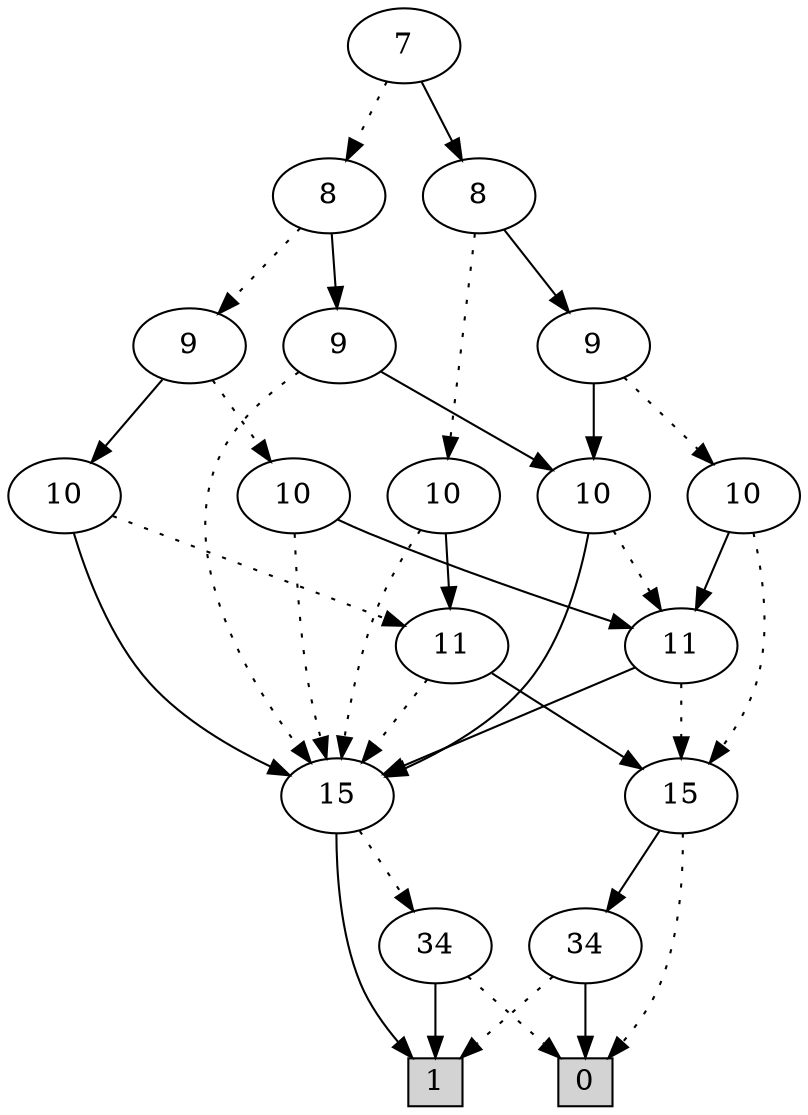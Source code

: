 digraph G {
0 [shape=box, label="0", style=filled, shape=box, height=0.3, width=0.3];
1 [shape=box, label="1", style=filled, shape=box, height=0.3, width=0.3];
49978 [label="7"];
49978 -> 49973 [style=dotted];
49978 -> 49977 [style=filled];
49973 [label="8"];
49973 -> 49970 [style=dotted];
49973 -> 49972 [style=filled];
49970 [label="9"];
49970 -> 49967 [style=dotted];
49970 -> 49969 [style=filled];
49967 [label="10"];
49967 -> 49965 [style=dotted];
49967 -> 49966 [style=filled];
49965 [label="15"];
49965 -> 70 [style=dotted];
49965 -> 1 [style=filled];
70 [label="34"];
70 -> 0 [style=dotted];
70 -> 1 [style=filled];
49966 [label="11"];
49966 -> 49949 [style=dotted];
49966 -> 49965 [style=filled];
49949 [label="15"];
49949 -> 0 [style=dotted];
49949 -> 71 [style=filled];
71 [label="34"];
71 -> 1 [style=dotted];
71 -> 0 [style=filled];
49969 [label="10"];
49969 -> 49968 [style=dotted];
49969 -> 49965 [style=filled];
49968 [label="11"];
49968 -> 49965 [style=dotted];
49968 -> 49949 [style=filled];
49972 [label="9"];
49972 -> 49965 [style=dotted];
49972 -> 49971 [style=filled];
49971 [label="10"];
49971 -> 49966 [style=dotted];
49971 -> 49965 [style=filled];
49977 [label="8"];
49977 -> 49974 [style=dotted];
49977 -> 49976 [style=filled];
49974 [label="10"];
49974 -> 49965 [style=dotted];
49974 -> 49968 [style=filled];
49976 [label="9"];
49976 -> 49975 [style=dotted];
49976 -> 49971 [style=filled];
49975 [label="10"];
49975 -> 49949 [style=dotted];
49975 -> 49966 [style=filled];
}
